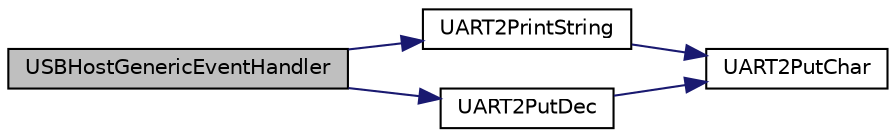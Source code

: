 digraph "USBHostGenericEventHandler"
{
  edge [fontname="Helvetica",fontsize="10",labelfontname="Helvetica",labelfontsize="10"];
  node [fontname="Helvetica",fontsize="10",shape=record];
  rankdir="LR";
  Node1 [label="USBHostGenericEventHandler",height=0.2,width=0.4,color="black", fillcolor="grey75", style="filled", fontcolor="black"];
  Node1 -> Node2 [color="midnightblue",fontsize="10",style="solid"];
  Node2 [label="UART2PrintString",height=0.2,width=0.4,color="black", fillcolor="white", style="filled",URL="$uart2_8c.html#a4f250e76dccb6dc8450c04efbc8e9a8f"];
  Node2 -> Node3 [color="midnightblue",fontsize="10",style="solid"];
  Node3 [label="UART2PutChar",height=0.2,width=0.4,color="black", fillcolor="white", style="filled",URL="$uart2_8c.html#a23f0e312ef33167a4c51b6b353135e89"];
  Node1 -> Node4 [color="midnightblue",fontsize="10",style="solid"];
  Node4 [label="UART2PutDec",height=0.2,width=0.4,color="black", fillcolor="white", style="filled",URL="$uart2_8c.html#a58c86457543e83b150d2fb442f08c66d"];
  Node4 -> Node3 [color="midnightblue",fontsize="10",style="solid"];
}
